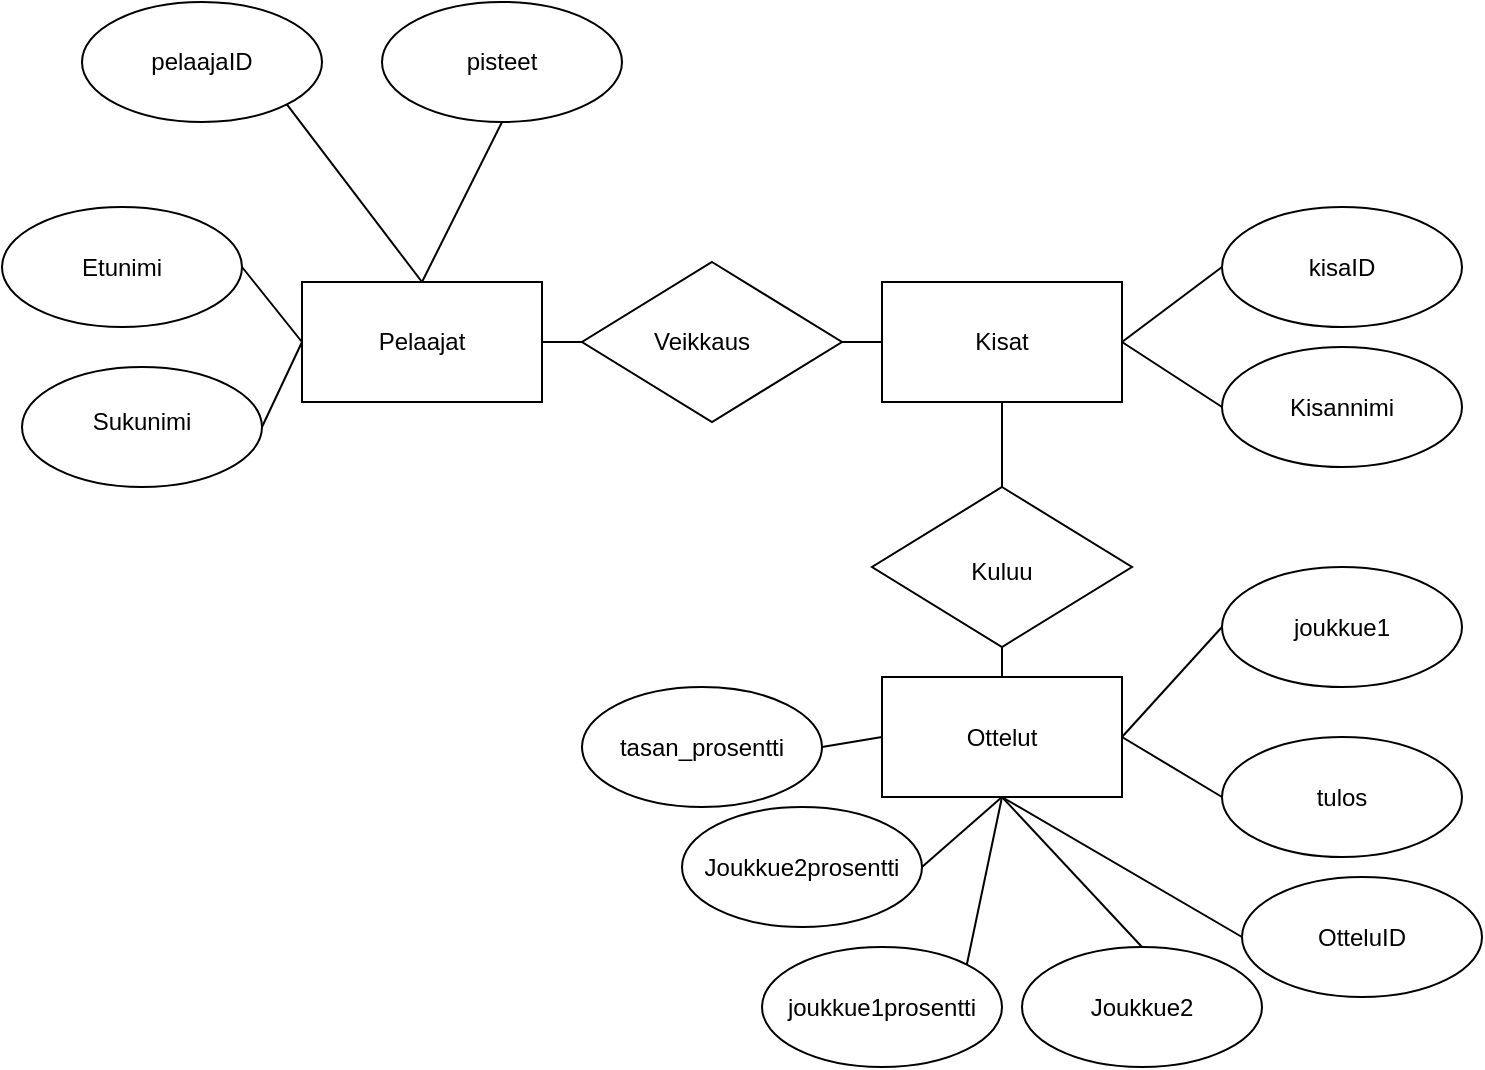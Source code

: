 <mxfile version="18.1.3" type="github">
  <diagram id="_RTGqNRerQuPFqIfmM1y" name="Page-1">
    <mxGraphModel dx="1422" dy="752" grid="1" gridSize="10" guides="1" tooltips="1" connect="1" arrows="1" fold="1" page="1" pageScale="1" pageWidth="827" pageHeight="1169" math="0" shadow="0">
      <root>
        <mxCell id="0" />
        <mxCell id="1" parent="0" />
        <mxCell id="YVTOUBuaeelvvUNHEdQm-3" value="" style="rounded=0;whiteSpace=wrap;html=1;" vertex="1" parent="1">
          <mxGeometry x="500" y="150" width="120" height="60" as="geometry" />
        </mxCell>
        <mxCell id="YVTOUBuaeelvvUNHEdQm-4" value="Kisat" style="text;html=1;strokeColor=none;fillColor=none;align=center;verticalAlign=middle;whiteSpace=wrap;rounded=0;" vertex="1" parent="1">
          <mxGeometry x="530" y="165" width="60" height="30" as="geometry" />
        </mxCell>
        <mxCell id="YVTOUBuaeelvvUNHEdQm-5" value="" style="rounded=0;whiteSpace=wrap;html=1;" vertex="1" parent="1">
          <mxGeometry x="210" y="150" width="120" height="60" as="geometry" />
        </mxCell>
        <mxCell id="YVTOUBuaeelvvUNHEdQm-6" value="Pelaajat" style="text;html=1;strokeColor=none;fillColor=none;align=center;verticalAlign=middle;whiteSpace=wrap;rounded=0;" vertex="1" parent="1">
          <mxGeometry x="240" y="162.5" width="60" height="35" as="geometry" />
        </mxCell>
        <mxCell id="YVTOUBuaeelvvUNHEdQm-7" value="" style="ellipse;whiteSpace=wrap;html=1;" vertex="1" parent="1">
          <mxGeometry x="100" y="10" width="120" height="60" as="geometry" />
        </mxCell>
        <mxCell id="YVTOUBuaeelvvUNHEdQm-8" value="pelaajaID" style="text;html=1;strokeColor=none;fillColor=none;align=center;verticalAlign=middle;whiteSpace=wrap;rounded=0;" vertex="1" parent="1">
          <mxGeometry x="130" y="25" width="60" height="30" as="geometry" />
        </mxCell>
        <mxCell id="YVTOUBuaeelvvUNHEdQm-9" value="" style="ellipse;whiteSpace=wrap;html=1;" vertex="1" parent="1">
          <mxGeometry x="60" y="112.5" width="120" height="60" as="geometry" />
        </mxCell>
        <mxCell id="YVTOUBuaeelvvUNHEdQm-10" value="Etunimi" style="text;html=1;strokeColor=none;fillColor=none;align=center;verticalAlign=middle;whiteSpace=wrap;rounded=0;" vertex="1" parent="1">
          <mxGeometry x="90" y="127.5" width="60" height="30" as="geometry" />
        </mxCell>
        <mxCell id="YVTOUBuaeelvvUNHEdQm-11" value="" style="ellipse;whiteSpace=wrap;html=1;" vertex="1" parent="1">
          <mxGeometry x="70" y="192.5" width="120" height="60" as="geometry" />
        </mxCell>
        <mxCell id="YVTOUBuaeelvvUNHEdQm-12" value="Sukunimi" style="text;html=1;strokeColor=none;fillColor=none;align=center;verticalAlign=middle;whiteSpace=wrap;rounded=0;" vertex="1" parent="1">
          <mxGeometry x="100" y="207.5" width="60" height="25" as="geometry" />
        </mxCell>
        <mxCell id="YVTOUBuaeelvvUNHEdQm-13" value="" style="ellipse;whiteSpace=wrap;html=1;" vertex="1" parent="1">
          <mxGeometry x="670" y="112.5" width="120" height="60" as="geometry" />
        </mxCell>
        <mxCell id="YVTOUBuaeelvvUNHEdQm-14" value="kisaID" style="text;html=1;strokeColor=none;fillColor=none;align=center;verticalAlign=middle;whiteSpace=wrap;rounded=0;" vertex="1" parent="1">
          <mxGeometry x="700" y="127.5" width="60" height="30" as="geometry" />
        </mxCell>
        <mxCell id="YVTOUBuaeelvvUNHEdQm-15" value="" style="rounded=0;whiteSpace=wrap;html=1;" vertex="1" parent="1">
          <mxGeometry x="500" y="347.5" width="120" height="60" as="geometry" />
        </mxCell>
        <mxCell id="YVTOUBuaeelvvUNHEdQm-16" value="Ottelut" style="text;html=1;strokeColor=none;fillColor=none;align=center;verticalAlign=middle;whiteSpace=wrap;rounded=0;" vertex="1" parent="1">
          <mxGeometry x="530" y="362.5" width="60" height="30" as="geometry" />
        </mxCell>
        <mxCell id="YVTOUBuaeelvvUNHEdQm-17" value="" style="ellipse;whiteSpace=wrap;html=1;" vertex="1" parent="1">
          <mxGeometry x="670" y="292.5" width="120" height="60" as="geometry" />
        </mxCell>
        <mxCell id="YVTOUBuaeelvvUNHEdQm-18" value="joukkue1" style="text;html=1;strokeColor=none;fillColor=none;align=center;verticalAlign=middle;whiteSpace=wrap;rounded=0;" vertex="1" parent="1">
          <mxGeometry x="700" y="307.5" width="60" height="30" as="geometry" />
        </mxCell>
        <mxCell id="YVTOUBuaeelvvUNHEdQm-19" value="" style="ellipse;whiteSpace=wrap;html=1;" vertex="1" parent="1">
          <mxGeometry x="250" y="10" width="120" height="60" as="geometry" />
        </mxCell>
        <mxCell id="YVTOUBuaeelvvUNHEdQm-20" value="pisteet" style="text;html=1;strokeColor=none;fillColor=none;align=center;verticalAlign=middle;whiteSpace=wrap;rounded=0;" vertex="1" parent="1">
          <mxGeometry x="280" y="25" width="60" height="30" as="geometry" />
        </mxCell>
        <mxCell id="YVTOUBuaeelvvUNHEdQm-21" value="" style="ellipse;whiteSpace=wrap;html=1;" vertex="1" parent="1">
          <mxGeometry x="670" y="377.5" width="120" height="60" as="geometry" />
        </mxCell>
        <mxCell id="YVTOUBuaeelvvUNHEdQm-22" value="tulos" style="text;html=1;strokeColor=none;fillColor=none;align=center;verticalAlign=middle;whiteSpace=wrap;rounded=0;" vertex="1" parent="1">
          <mxGeometry x="700" y="392.5" width="60" height="30" as="geometry" />
        </mxCell>
        <mxCell id="YVTOUBuaeelvvUNHEdQm-25" value="" style="ellipse;whiteSpace=wrap;html=1;" vertex="1" parent="1">
          <mxGeometry x="670" y="182.5" width="120" height="60" as="geometry" />
        </mxCell>
        <mxCell id="YVTOUBuaeelvvUNHEdQm-26" value="Kisannimi" style="text;html=1;strokeColor=none;fillColor=none;align=center;verticalAlign=middle;whiteSpace=wrap;rounded=0;" vertex="1" parent="1">
          <mxGeometry x="700" y="197.5" width="60" height="30" as="geometry" />
        </mxCell>
        <mxCell id="YVTOUBuaeelvvUNHEdQm-27" value="" style="ellipse;whiteSpace=wrap;html=1;" vertex="1" parent="1">
          <mxGeometry x="680" y="447.5" width="120" height="60" as="geometry" />
        </mxCell>
        <mxCell id="YVTOUBuaeelvvUNHEdQm-28" value="OtteluID" style="text;html=1;strokeColor=none;fillColor=none;align=center;verticalAlign=middle;whiteSpace=wrap;rounded=0;" vertex="1" parent="1">
          <mxGeometry x="710" y="462.5" width="60" height="30" as="geometry" />
        </mxCell>
        <mxCell id="YVTOUBuaeelvvUNHEdQm-29" value="" style="ellipse;whiteSpace=wrap;html=1;" vertex="1" parent="1">
          <mxGeometry x="570" y="482.5" width="120" height="60" as="geometry" />
        </mxCell>
        <mxCell id="YVTOUBuaeelvvUNHEdQm-30" value="Joukkue2" style="text;html=1;strokeColor=none;fillColor=none;align=center;verticalAlign=middle;whiteSpace=wrap;rounded=0;" vertex="1" parent="1">
          <mxGeometry x="600" y="497.5" width="60" height="30" as="geometry" />
        </mxCell>
        <mxCell id="YVTOUBuaeelvvUNHEdQm-31" value="" style="endArrow=none;html=1;rounded=0;entryX=0.5;entryY=1;entryDx=0;entryDy=0;exitX=0.5;exitY=0;exitDx=0;exitDy=0;" edge="1" parent="1" source="YVTOUBuaeelvvUNHEdQm-5" target="YVTOUBuaeelvvUNHEdQm-19">
          <mxGeometry width="50" height="50" relative="1" as="geometry">
            <mxPoint x="390" y="230" as="sourcePoint" />
            <mxPoint x="440" y="180" as="targetPoint" />
          </mxGeometry>
        </mxCell>
        <mxCell id="YVTOUBuaeelvvUNHEdQm-32" value="" style="endArrow=none;html=1;rounded=0;exitX=0.5;exitY=0;exitDx=0;exitDy=0;entryX=1;entryY=1;entryDx=0;entryDy=0;" edge="1" parent="1" source="YVTOUBuaeelvvUNHEdQm-5" target="YVTOUBuaeelvvUNHEdQm-7">
          <mxGeometry width="50" height="50" relative="1" as="geometry">
            <mxPoint x="390" y="230" as="sourcePoint" />
            <mxPoint x="440" y="180" as="targetPoint" />
          </mxGeometry>
        </mxCell>
        <mxCell id="YVTOUBuaeelvvUNHEdQm-33" value="" style="endArrow=none;html=1;rounded=0;entryX=1;entryY=0.5;entryDx=0;entryDy=0;exitX=0;exitY=0.5;exitDx=0;exitDy=0;" edge="1" parent="1" source="YVTOUBuaeelvvUNHEdQm-5" target="YVTOUBuaeelvvUNHEdQm-9">
          <mxGeometry width="50" height="50" relative="1" as="geometry">
            <mxPoint x="390" y="230" as="sourcePoint" />
            <mxPoint x="440" y="180" as="targetPoint" />
          </mxGeometry>
        </mxCell>
        <mxCell id="YVTOUBuaeelvvUNHEdQm-34" value="" style="endArrow=none;html=1;rounded=0;exitX=1;exitY=0.5;exitDx=0;exitDy=0;entryX=0;entryY=0.5;entryDx=0;entryDy=0;" edge="1" parent="1" source="YVTOUBuaeelvvUNHEdQm-11" target="YVTOUBuaeelvvUNHEdQm-5">
          <mxGeometry width="50" height="50" relative="1" as="geometry">
            <mxPoint x="390" y="202.5" as="sourcePoint" />
            <mxPoint x="190" y="180" as="targetPoint" />
          </mxGeometry>
        </mxCell>
        <mxCell id="YVTOUBuaeelvvUNHEdQm-36" value="" style="endArrow=none;html=1;rounded=0;entryX=0;entryY=0.5;entryDx=0;entryDy=0;exitX=1;exitY=0.5;exitDx=0;exitDy=0;" edge="1" parent="1" source="YVTOUBuaeelvvUNHEdQm-3" target="YVTOUBuaeelvvUNHEdQm-13">
          <mxGeometry width="50" height="50" relative="1" as="geometry">
            <mxPoint x="390" y="290" as="sourcePoint" />
            <mxPoint x="440" y="240" as="targetPoint" />
          </mxGeometry>
        </mxCell>
        <mxCell id="YVTOUBuaeelvvUNHEdQm-37" value="" style="endArrow=none;html=1;rounded=0;entryX=0;entryY=0.5;entryDx=0;entryDy=0;exitX=1;exitY=0.5;exitDx=0;exitDy=0;" edge="1" parent="1" source="YVTOUBuaeelvvUNHEdQm-3" target="YVTOUBuaeelvvUNHEdQm-25">
          <mxGeometry width="50" height="50" relative="1" as="geometry">
            <mxPoint x="390" y="290" as="sourcePoint" />
            <mxPoint x="440" y="240" as="targetPoint" />
          </mxGeometry>
        </mxCell>
        <mxCell id="YVTOUBuaeelvvUNHEdQm-38" value="" style="endArrow=none;html=1;rounded=0;entryX=0;entryY=0.5;entryDx=0;entryDy=0;exitX=1;exitY=0.5;exitDx=0;exitDy=0;" edge="1" parent="1" source="YVTOUBuaeelvvUNHEdQm-15" target="YVTOUBuaeelvvUNHEdQm-17">
          <mxGeometry width="50" height="50" relative="1" as="geometry">
            <mxPoint x="390" y="317.5" as="sourcePoint" />
            <mxPoint x="673.96" y="345.48" as="targetPoint" />
          </mxGeometry>
        </mxCell>
        <mxCell id="YVTOUBuaeelvvUNHEdQm-39" value="" style="endArrow=none;html=1;rounded=0;entryX=0;entryY=0.5;entryDx=0;entryDy=0;" edge="1" parent="1" target="YVTOUBuaeelvvUNHEdQm-21">
          <mxGeometry width="50" height="50" relative="1" as="geometry">
            <mxPoint x="620" y="377.5" as="sourcePoint" />
            <mxPoint x="440" y="267.5" as="targetPoint" />
          </mxGeometry>
        </mxCell>
        <mxCell id="YVTOUBuaeelvvUNHEdQm-40" value="" style="endArrow=none;html=1;rounded=0;entryX=0;entryY=0.5;entryDx=0;entryDy=0;exitX=0.5;exitY=1;exitDx=0;exitDy=0;" edge="1" parent="1" source="YVTOUBuaeelvvUNHEdQm-15" target="YVTOUBuaeelvvUNHEdQm-27">
          <mxGeometry width="50" height="50" relative="1" as="geometry">
            <mxPoint x="390" y="317.5" as="sourcePoint" />
            <mxPoint x="440" y="267.5" as="targetPoint" />
          </mxGeometry>
        </mxCell>
        <mxCell id="YVTOUBuaeelvvUNHEdQm-41" value="" style="endArrow=none;html=1;rounded=0;exitX=0.5;exitY=0;exitDx=0;exitDy=0;" edge="1" parent="1" source="YVTOUBuaeelvvUNHEdQm-29">
          <mxGeometry width="50" height="50" relative="1" as="geometry">
            <mxPoint x="530" y="457.5" as="sourcePoint" />
            <mxPoint x="560" y="407.5" as="targetPoint" />
          </mxGeometry>
        </mxCell>
        <mxCell id="YVTOUBuaeelvvUNHEdQm-43" value="" style="ellipse;whiteSpace=wrap;html=1;" vertex="1" parent="1">
          <mxGeometry x="440" y="482.5" width="120" height="60" as="geometry" />
        </mxCell>
        <mxCell id="YVTOUBuaeelvvUNHEdQm-44" value="joukkue1prosentti" style="text;html=1;strokeColor=none;fillColor=none;align=center;verticalAlign=middle;whiteSpace=wrap;rounded=0;" vertex="1" parent="1">
          <mxGeometry x="470" y="497.5" width="60" height="30" as="geometry" />
        </mxCell>
        <mxCell id="YVTOUBuaeelvvUNHEdQm-45" value="" style="ellipse;whiteSpace=wrap;html=1;" vertex="1" parent="1">
          <mxGeometry x="400" y="412.5" width="120" height="60" as="geometry" />
        </mxCell>
        <mxCell id="YVTOUBuaeelvvUNHEdQm-46" value="Joukkue2prosentti" style="text;html=1;strokeColor=none;fillColor=none;align=center;verticalAlign=middle;whiteSpace=wrap;rounded=0;" vertex="1" parent="1">
          <mxGeometry x="430" y="427.5" width="60" height="30" as="geometry" />
        </mxCell>
        <mxCell id="YVTOUBuaeelvvUNHEdQm-47" value="" style="endArrow=none;html=1;rounded=0;exitX=1;exitY=0;exitDx=0;exitDy=0;" edge="1" parent="1" source="YVTOUBuaeelvvUNHEdQm-43">
          <mxGeometry width="50" height="50" relative="1" as="geometry">
            <mxPoint x="390" y="317.5" as="sourcePoint" />
            <mxPoint x="560" y="407.5" as="targetPoint" />
          </mxGeometry>
        </mxCell>
        <mxCell id="YVTOUBuaeelvvUNHEdQm-48" value="" style="endArrow=none;html=1;rounded=0;entryX=0.5;entryY=1;entryDx=0;entryDy=0;exitX=1;exitY=0.5;exitDx=0;exitDy=0;" edge="1" parent="1" source="YVTOUBuaeelvvUNHEdQm-45" target="YVTOUBuaeelvvUNHEdQm-15">
          <mxGeometry width="50" height="50" relative="1" as="geometry">
            <mxPoint x="390" y="317.5" as="sourcePoint" />
            <mxPoint x="440" y="267.5" as="targetPoint" />
          </mxGeometry>
        </mxCell>
        <mxCell id="YVTOUBuaeelvvUNHEdQm-49" value="" style="ellipse;whiteSpace=wrap;html=1;" vertex="1" parent="1">
          <mxGeometry x="350" y="352.5" width="120" height="60" as="geometry" />
        </mxCell>
        <mxCell id="YVTOUBuaeelvvUNHEdQm-50" value="tasan_prosentti" style="text;html=1;strokeColor=none;fillColor=none;align=center;verticalAlign=middle;whiteSpace=wrap;rounded=0;" vertex="1" parent="1">
          <mxGeometry x="380" y="367.5" width="60" height="30" as="geometry" />
        </mxCell>
        <mxCell id="YVTOUBuaeelvvUNHEdQm-51" value="" style="endArrow=none;html=1;rounded=0;entryX=0;entryY=0.5;entryDx=0;entryDy=0;exitX=1;exitY=0.5;exitDx=0;exitDy=0;" edge="1" parent="1" source="YVTOUBuaeelvvUNHEdQm-49" target="YVTOUBuaeelvvUNHEdQm-15">
          <mxGeometry width="50" height="50" relative="1" as="geometry">
            <mxPoint x="390" y="317.5" as="sourcePoint" />
            <mxPoint x="440" y="267.5" as="targetPoint" />
          </mxGeometry>
        </mxCell>
        <mxCell id="YVTOUBuaeelvvUNHEdQm-52" value="" style="rhombus;whiteSpace=wrap;html=1;" vertex="1" parent="1">
          <mxGeometry x="350" y="140" width="130" height="80" as="geometry" />
        </mxCell>
        <mxCell id="YVTOUBuaeelvvUNHEdQm-53" value="Veikkaus" style="text;html=1;strokeColor=none;fillColor=none;align=center;verticalAlign=middle;whiteSpace=wrap;rounded=0;" vertex="1" parent="1">
          <mxGeometry x="380" y="165" width="60" height="30" as="geometry" />
        </mxCell>
        <mxCell id="YVTOUBuaeelvvUNHEdQm-54" value="" style="rhombus;whiteSpace=wrap;html=1;" vertex="1" parent="1">
          <mxGeometry x="495" y="252.5" width="130" height="80" as="geometry" />
        </mxCell>
        <mxCell id="YVTOUBuaeelvvUNHEdQm-55" value="Kuluu" style="text;html=1;strokeColor=none;fillColor=none;align=center;verticalAlign=middle;whiteSpace=wrap;rounded=0;" vertex="1" parent="1">
          <mxGeometry x="530" y="280" width="60" height="30" as="geometry" />
        </mxCell>
        <mxCell id="YVTOUBuaeelvvUNHEdQm-56" value="" style="endArrow=none;html=1;rounded=0;entryX=0;entryY=0.5;entryDx=0;entryDy=0;exitX=1;exitY=0.5;exitDx=0;exitDy=0;" edge="1" parent="1" source="YVTOUBuaeelvvUNHEdQm-5" target="YVTOUBuaeelvvUNHEdQm-52">
          <mxGeometry width="50" height="50" relative="1" as="geometry">
            <mxPoint x="390" y="230" as="sourcePoint" />
            <mxPoint x="440" y="180" as="targetPoint" />
          </mxGeometry>
        </mxCell>
        <mxCell id="YVTOUBuaeelvvUNHEdQm-57" value="" style="endArrow=none;html=1;rounded=0;entryX=0;entryY=0.5;entryDx=0;entryDy=0;exitX=1;exitY=0.5;exitDx=0;exitDy=0;" edge="1" parent="1" source="YVTOUBuaeelvvUNHEdQm-52" target="YVTOUBuaeelvvUNHEdQm-3">
          <mxGeometry width="50" height="50" relative="1" as="geometry">
            <mxPoint x="480" y="198" as="sourcePoint" />
            <mxPoint x="440" y="240" as="targetPoint" />
          </mxGeometry>
        </mxCell>
        <mxCell id="YVTOUBuaeelvvUNHEdQm-58" value="" style="endArrow=none;html=1;rounded=0;entryX=0.5;entryY=1;entryDx=0;entryDy=0;exitX=0.5;exitY=0;exitDx=0;exitDy=0;" edge="1" parent="1" source="YVTOUBuaeelvvUNHEdQm-54" target="YVTOUBuaeelvvUNHEdQm-3">
          <mxGeometry width="50" height="50" relative="1" as="geometry">
            <mxPoint x="400" y="250" as="sourcePoint" />
            <mxPoint x="450" y="200" as="targetPoint" />
          </mxGeometry>
        </mxCell>
        <mxCell id="YVTOUBuaeelvvUNHEdQm-59" value="" style="endArrow=none;html=1;rounded=0;entryX=0.5;entryY=1;entryDx=0;entryDy=0;exitX=0.5;exitY=0;exitDx=0;exitDy=0;" edge="1" parent="1" source="YVTOUBuaeelvvUNHEdQm-15" target="YVTOUBuaeelvvUNHEdQm-54">
          <mxGeometry width="50" height="50" relative="1" as="geometry">
            <mxPoint x="430" y="337.5" as="sourcePoint" />
            <mxPoint x="555" y="340" as="targetPoint" />
          </mxGeometry>
        </mxCell>
      </root>
    </mxGraphModel>
  </diagram>
</mxfile>
